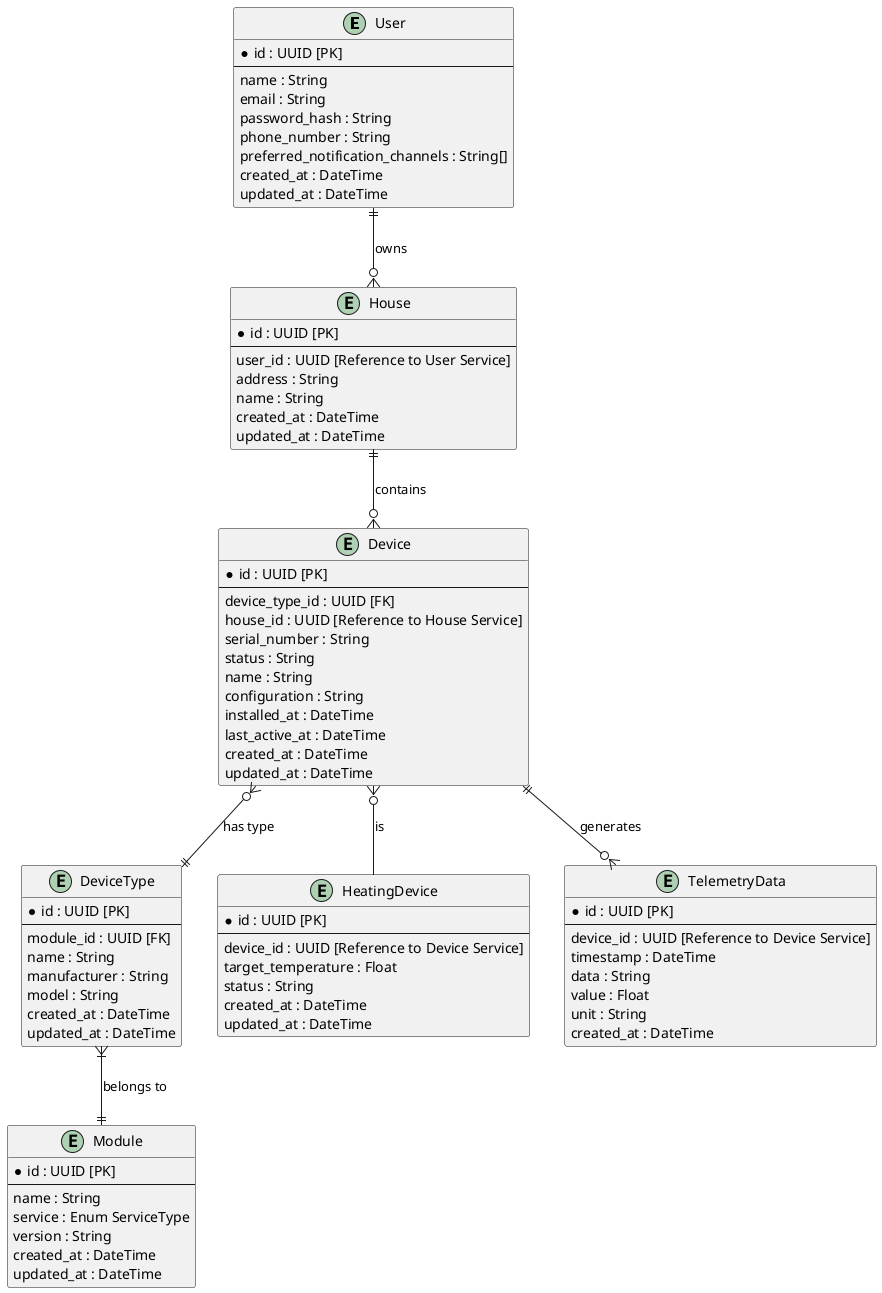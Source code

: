@startuml er_diagram

entity "User" as User {
    * id : UUID [PK]
    --
    name : String
    email : String
    password_hash : String
    phone_number : String
    preferred_notification_channels : String[]
    created_at : DateTime
    updated_at : DateTime
}

entity "House" as House {
    * id : UUID [PK]
    --
    user_id : UUID [Reference to User Service]
    address : String
    name : String
    created_at : DateTime
    updated_at : DateTime
}

entity "Device" as Device {
    * id : UUID [PK]
    --
    device_type_id : UUID [FK]
    house_id : UUID [Reference to House Service]
    serial_number : String
    status : String
    name : String
    configuration : String
    installed_at : DateTime
    last_active_at : DateTime
    created_at : DateTime
    updated_at : DateTime
}

entity "DeviceType" as DeviceType {
    * id : UUID [PK]
    --
    module_id : UUID [FK]
    name : String
    manufacturer : String
    model : String
    created_at : DateTime
    updated_at : DateTime
}

entity "Module" as Module {
    * id : UUID [PK]
    --
    name : String
    service : Enum ServiceType
    version : String
    created_at : DateTime
    updated_at : DateTime
}

entity "HeatingDevice" as HeatingDevice {
    * id : UUID [PK]
    --
    device_id : UUID [Reference to Device Service]
    target_temperature : Float
    status : String
    created_at : DateTime
    updated_at : DateTime
}

entity "TelemetryData" as TelemetryData {
    * id : UUID [PK]
    --
    device_id : UUID [Reference to Device Service]
    timestamp : DateTime
    data : String
    value : Float
    unit : String
    created_at : DateTime
}

' Define relationships

User ||--o{ House : "owns"
House ||--o{ Device : "contains"
Device }o--|| DeviceType : "has type"
DeviceType }|--|| Module : "belongs to"
Device ||--o{ TelemetryData : "generates"
Device }o-- HeatingDevice : "is"

@enduml
